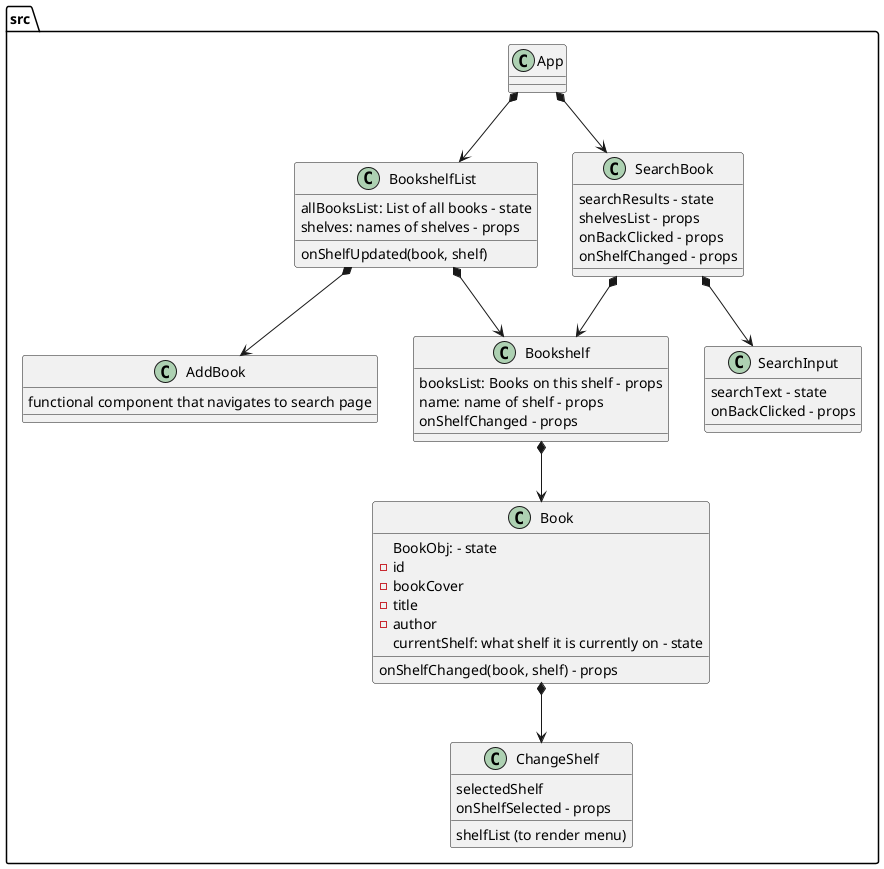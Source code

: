 @startuml myReads-solution-design

package src {
  class App{
    
  }
  class BookshelfList{
    allBooksList: List of all books - state
    onShelfUpdated(book, shelf)
    shelves: names of shelves - props
  }
  class Bookshelf{
    booksList: Books on this shelf - props
    name: name of shelf - props
    onShelfChanged - props
  }
  
  class Book{
    BookObj: - state
          -id
          -bookCover
          -title
          -author
    currentShelf: what shelf it is currently on - state
    onShelfChanged(book, shelf) - props
  }
  class ChangeShelf{
    shelfList (to render menu)
    selectedShelf
    onShelfSelected - props
  }
  class AddBook{
    functional component that navigates to search page
  }
  class SearchBook{
    searchResults - state
    shelvesList - props
    onBackClicked - props
    onShelfChanged - props
  }
  class SearchInput{
    searchText - state
    onBackClicked - props
  }
}

App *--> BookshelfList
App *--> SearchBook
BookshelfList*--> Bookshelf
Bookshelf *--> Book
BookshelfList *--> AddBook
Book *--> ChangeShelf
SearchBook *--> SearchInput
SearchBook *--> Bookshelf


@enduml

